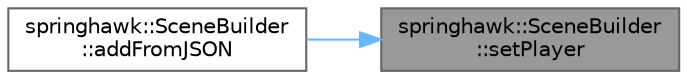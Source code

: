 digraph "springhawk::SceneBuilder::setPlayer"
{
 // LATEX_PDF_SIZE
  bgcolor="transparent";
  edge [fontname=Helvetica,fontsize=10,labelfontname=Helvetica,labelfontsize=10];
  node [fontname=Helvetica,fontsize=10,shape=box,height=0.2,width=0.4];
  rankdir="RL";
  Node1 [id="Node000001",label="springhawk::SceneBuilder\l::setPlayer",height=0.2,width=0.4,color="gray40", fillcolor="grey60", style="filled", fontcolor="black",tooltip=" "];
  Node1 -> Node2 [id="edge2_Node000001_Node000002",dir="back",color="steelblue1",style="solid",tooltip=" "];
  Node2 [id="Node000002",label="springhawk::SceneBuilder\l::addFromJSON",height=0.2,width=0.4,color="grey40", fillcolor="white", style="filled",URL="$classspringhawk_1_1_scene_builder.html#a65754004c21fcb5768a621c80a4b78a0",tooltip=" "];
}
